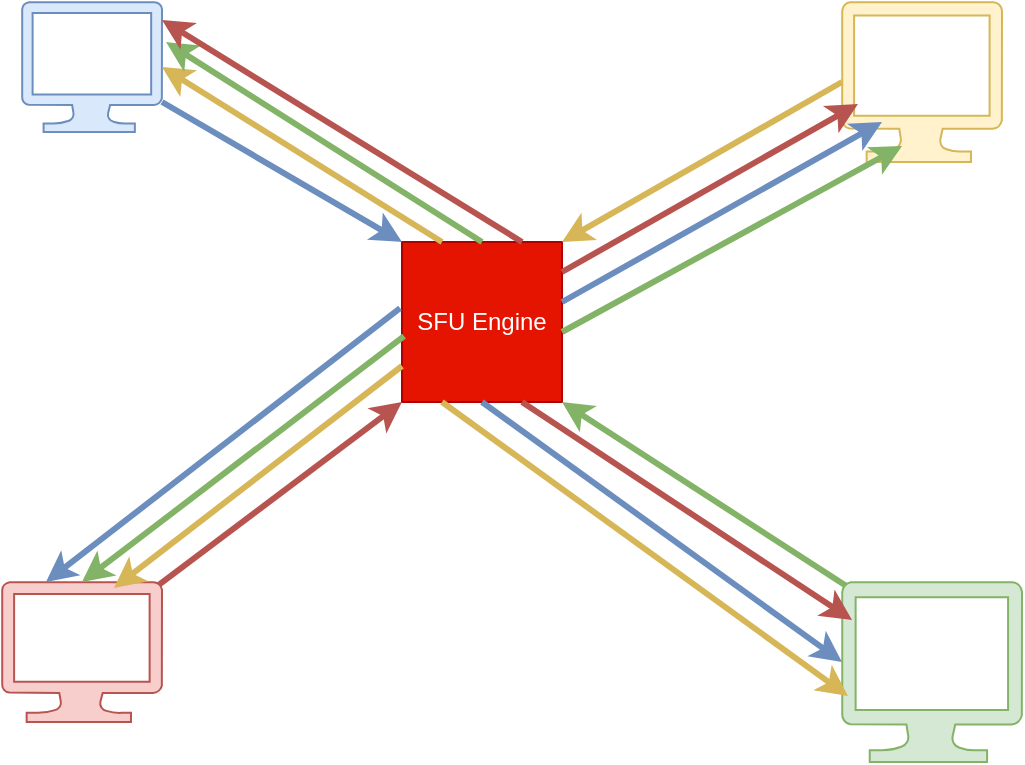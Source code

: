 <mxfile version="15.8.5" type="device"><diagram id="pnQJVK_MplAkAPrWlgqE" name="Page-1"><mxGraphModel dx="830" dy="542" grid="1" gridSize="10" guides="1" tooltips="1" connect="1" arrows="1" fold="1" page="1" pageScale="1" pageWidth="827" pageHeight="1169" math="0" shadow="0"><root><mxCell id="0"/><mxCell id="1" parent="0"/><mxCell id="MqfTwHChplbJsnxcaQFw-1" value="SFU Engine" style="whiteSpace=wrap;html=1;aspect=fixed;fillColor=#e51400;fontColor=#ffffff;strokeColor=#B20000;" vertex="1" parent="1"><mxGeometry x="360" y="240" width="80" height="80" as="geometry"/></mxCell><mxCell id="MqfTwHChplbJsnxcaQFw-2" value="" style="verticalLabelPosition=bottom;html=1;verticalAlign=top;align=center;strokeColor=#6c8ebf;fillColor=#dae8fc;shape=mxgraph.azure.computer;pointerEvents=1;" vertex="1" parent="1"><mxGeometry x="170" y="120" width="70" height="65" as="geometry"/></mxCell><mxCell id="MqfTwHChplbJsnxcaQFw-3" value="" style="verticalLabelPosition=bottom;html=1;verticalAlign=top;align=center;strokeColor=#d6b656;fillColor=#fff2cc;shape=mxgraph.azure.computer;pointerEvents=1;" vertex="1" parent="1"><mxGeometry x="580" y="120" width="80" height="80" as="geometry"/></mxCell><mxCell id="MqfTwHChplbJsnxcaQFw-4" value="" style="verticalLabelPosition=bottom;html=1;verticalAlign=top;align=center;strokeColor=#82b366;fillColor=#d5e8d4;shape=mxgraph.azure.computer;pointerEvents=1;" vertex="1" parent="1"><mxGeometry x="580" y="410" width="90" height="90" as="geometry"/></mxCell><mxCell id="MqfTwHChplbJsnxcaQFw-6" value="" style="verticalLabelPosition=bottom;html=1;verticalAlign=top;align=center;strokeColor=#b85450;fillColor=#f8cecc;shape=mxgraph.azure.computer;pointerEvents=1;" vertex="1" parent="1"><mxGeometry x="160" y="410" width="80" height="70" as="geometry"/></mxCell><mxCell id="MqfTwHChplbJsnxcaQFw-8" value="" style="endArrow=classic;html=1;rounded=0;entryX=1;entryY=0;entryDx=0;entryDy=0;exitX=0;exitY=0.5;exitDx=0;exitDy=0;exitPerimeter=0;fillColor=#fff2cc;strokeColor=#d6b656;strokeWidth=3;" edge="1" parent="1" source="MqfTwHChplbJsnxcaQFw-3" target="MqfTwHChplbJsnxcaQFw-1"><mxGeometry width="50" height="50" relative="1" as="geometry"><mxPoint x="390" y="310" as="sourcePoint"/><mxPoint x="440" y="260" as="targetPoint"/></mxGeometry></mxCell><mxCell id="MqfTwHChplbJsnxcaQFw-9" value="" style="endArrow=classic;html=1;rounded=0;entryX=1;entryY=1;entryDx=0;entryDy=0;exitX=0.02;exitY=0.02;exitDx=0;exitDy=0;exitPerimeter=0;fillColor=#d5e8d4;strokeColor=#82b366;strokeWidth=3;" edge="1" parent="1" source="MqfTwHChplbJsnxcaQFw-4" target="MqfTwHChplbJsnxcaQFw-1"><mxGeometry width="50" height="50" relative="1" as="geometry"><mxPoint x="390" y="310" as="sourcePoint"/><mxPoint x="440" y="260" as="targetPoint"/></mxGeometry></mxCell><mxCell id="MqfTwHChplbJsnxcaQFw-10" value="" style="endArrow=classic;html=1;rounded=0;entryX=0;entryY=1;entryDx=0;entryDy=0;exitX=0.98;exitY=0.02;exitDx=0;exitDy=0;exitPerimeter=0;fillColor=#f8cecc;strokeColor=#b85450;strokeWidth=3;" edge="1" parent="1" source="MqfTwHChplbJsnxcaQFw-6" target="MqfTwHChplbJsnxcaQFw-1"><mxGeometry width="50" height="50" relative="1" as="geometry"><mxPoint x="390" y="310" as="sourcePoint"/><mxPoint x="440" y="260" as="targetPoint"/></mxGeometry></mxCell><mxCell id="MqfTwHChplbJsnxcaQFw-11" value="" style="endArrow=classic;html=1;rounded=0;entryX=0;entryY=0;entryDx=0;entryDy=0;fillColor=#dae8fc;strokeColor=#6c8ebf;strokeWidth=3;" edge="1" parent="1" target="MqfTwHChplbJsnxcaQFw-1"><mxGeometry width="50" height="50" relative="1" as="geometry"><mxPoint x="240" y="170" as="sourcePoint"/><mxPoint x="440" y="260" as="targetPoint"/></mxGeometry></mxCell><mxCell id="MqfTwHChplbJsnxcaQFw-12" value="" style="endArrow=classic;html=1;rounded=0;entryX=0.25;entryY=0.75;entryDx=0;entryDy=0;entryPerimeter=0;fillColor=#dae8fc;strokeColor=#6c8ebf;strokeWidth=3;" edge="1" parent="1" target="MqfTwHChplbJsnxcaQFw-3"><mxGeometry width="50" height="50" relative="1" as="geometry"><mxPoint x="440" y="270" as="sourcePoint"/><mxPoint x="440" y="260" as="targetPoint"/></mxGeometry></mxCell><mxCell id="MqfTwHChplbJsnxcaQFw-13" value="" style="endArrow=classic;html=1;rounded=0;entryX=0.1;entryY=0.638;entryDx=0;entryDy=0;entryPerimeter=0;fillColor=#f8cecc;strokeColor=#b85450;strokeWidth=3;" edge="1" parent="1" target="MqfTwHChplbJsnxcaQFw-3"><mxGeometry width="50" height="50" relative="1" as="geometry"><mxPoint x="440" y="255" as="sourcePoint"/><mxPoint x="577.75" y="170" as="targetPoint"/></mxGeometry></mxCell><mxCell id="MqfTwHChplbJsnxcaQFw-14" value="" style="endArrow=classic;html=1;rounded=0;entryX=0.375;entryY=0.9;entryDx=0;entryDy=0;entryPerimeter=0;fillColor=#d5e8d4;strokeColor=#82b366;strokeWidth=3;" edge="1" parent="1" target="MqfTwHChplbJsnxcaQFw-3"><mxGeometry width="50" height="50" relative="1" as="geometry"><mxPoint x="440" y="285" as="sourcePoint"/><mxPoint x="577.75" y="200" as="targetPoint"/></mxGeometry></mxCell><mxCell id="MqfTwHChplbJsnxcaQFw-18" value="" style="endArrow=classic;html=1;rounded=0;entryX=0.056;entryY=0.211;entryDx=0;entryDy=0;entryPerimeter=0;exitX=0.75;exitY=1;exitDx=0;exitDy=0;fillColor=#f8cecc;strokeColor=#b85450;strokeWidth=3;" edge="1" parent="1" source="MqfTwHChplbJsnxcaQFw-1" target="MqfTwHChplbJsnxcaQFw-4"><mxGeometry width="50" height="50" relative="1" as="geometry"><mxPoint x="390" y="310" as="sourcePoint"/><mxPoint x="440" y="260" as="targetPoint"/></mxGeometry></mxCell><mxCell id="MqfTwHChplbJsnxcaQFw-19" value="" style="endArrow=classic;html=1;rounded=0;fillColor=#dae8fc;strokeColor=#6c8ebf;strokeWidth=3;" edge="1" parent="1"><mxGeometry width="50" height="50" relative="1" as="geometry"><mxPoint x="400" y="320" as="sourcePoint"/><mxPoint x="580" y="450" as="targetPoint"/></mxGeometry></mxCell><mxCell id="MqfTwHChplbJsnxcaQFw-20" value="" style="endArrow=classic;html=1;rounded=0;entryX=0.033;entryY=0.633;entryDx=0;entryDy=0;entryPerimeter=0;exitX=0.25;exitY=1;exitDx=0;exitDy=0;fillColor=#fff2cc;strokeColor=#d6b656;strokeWidth=3;" edge="1" parent="1" source="MqfTwHChplbJsnxcaQFw-1" target="MqfTwHChplbJsnxcaQFw-4"><mxGeometry width="50" height="50" relative="1" as="geometry"><mxPoint x="390" y="310" as="sourcePoint"/><mxPoint x="440" y="260" as="targetPoint"/></mxGeometry></mxCell><mxCell id="MqfTwHChplbJsnxcaQFw-21" value="" style="endArrow=classic;html=1;rounded=0;strokeWidth=3;entryX=0.7;entryY=0.014;entryDx=0;entryDy=0;entryPerimeter=0;exitX=0;exitY=0.75;exitDx=0;exitDy=0;fillColor=#fff2cc;strokeColor=#d6b656;" edge="1" parent="1"><mxGeometry width="50" height="50" relative="1" as="geometry"><mxPoint x="360" y="302" as="sourcePoint"/><mxPoint x="216" y="412.98" as="targetPoint"/></mxGeometry></mxCell><mxCell id="MqfTwHChplbJsnxcaQFw-22" value="" style="endArrow=classic;html=1;rounded=0;strokeWidth=3;entryX=0.5;entryY=0;entryDx=0;entryDy=0;entryPerimeter=0;exitX=0.013;exitY=0.588;exitDx=0;exitDy=0;exitPerimeter=0;fillColor=#d5e8d4;strokeColor=#82b366;" edge="1" parent="1" source="MqfTwHChplbJsnxcaQFw-1" target="MqfTwHChplbJsnxcaQFw-6"><mxGeometry width="50" height="50" relative="1" as="geometry"><mxPoint x="390" y="310" as="sourcePoint"/><mxPoint x="440" y="260" as="targetPoint"/></mxGeometry></mxCell><mxCell id="MqfTwHChplbJsnxcaQFw-23" value="" style="endArrow=classic;html=1;rounded=0;strokeWidth=3;entryX=0.275;entryY=0;entryDx=0;entryDy=0;entryPerimeter=0;exitX=-0.012;exitY=0.413;exitDx=0;exitDy=0;exitPerimeter=0;fillColor=#dae8fc;strokeColor=#6c8ebf;" edge="1" parent="1" source="MqfTwHChplbJsnxcaQFw-1" target="MqfTwHChplbJsnxcaQFw-6"><mxGeometry width="50" height="50" relative="1" as="geometry"><mxPoint x="360" y="280" as="sourcePoint"/><mxPoint x="440" y="260" as="targetPoint"/></mxGeometry></mxCell><mxCell id="MqfTwHChplbJsnxcaQFw-25" value="" style="endArrow=classic;html=1;rounded=0;strokeWidth=3;entryX=1;entryY=0.5;entryDx=0;entryDy=0;entryPerimeter=0;exitX=0.25;exitY=0;exitDx=0;exitDy=0;fillColor=#fff2cc;strokeColor=#d6b656;" edge="1" parent="1" source="MqfTwHChplbJsnxcaQFw-1" target="MqfTwHChplbJsnxcaQFw-2"><mxGeometry width="50" height="50" relative="1" as="geometry"><mxPoint x="390" y="310" as="sourcePoint"/><mxPoint x="440" y="260" as="targetPoint"/></mxGeometry></mxCell><mxCell id="MqfTwHChplbJsnxcaQFw-26" value="" style="endArrow=classic;html=1;rounded=0;strokeWidth=3;entryX=1.029;entryY=0.308;entryDx=0;entryDy=0;entryPerimeter=0;exitX=0.5;exitY=0;exitDx=0;exitDy=0;fillColor=#d5e8d4;strokeColor=#82b366;" edge="1" parent="1" source="MqfTwHChplbJsnxcaQFw-1" target="MqfTwHChplbJsnxcaQFw-2"><mxGeometry width="50" height="50" relative="1" as="geometry"><mxPoint x="390" y="310" as="sourcePoint"/><mxPoint x="440" y="260" as="targetPoint"/></mxGeometry></mxCell><mxCell id="MqfTwHChplbJsnxcaQFw-27" value="" style="endArrow=classic;html=1;rounded=0;strokeWidth=3;exitX=0.75;exitY=0;exitDx=0;exitDy=0;entryX=1;entryY=0.138;entryDx=0;entryDy=0;entryPerimeter=0;fillColor=#f8cecc;strokeColor=#b85450;" edge="1" parent="1" source="MqfTwHChplbJsnxcaQFw-1" target="MqfTwHChplbJsnxcaQFw-2"><mxGeometry width="50" height="50" relative="1" as="geometry"><mxPoint x="390" y="310" as="sourcePoint"/><mxPoint x="310" y="80" as="targetPoint"/></mxGeometry></mxCell></root></mxGraphModel></diagram></mxfile>